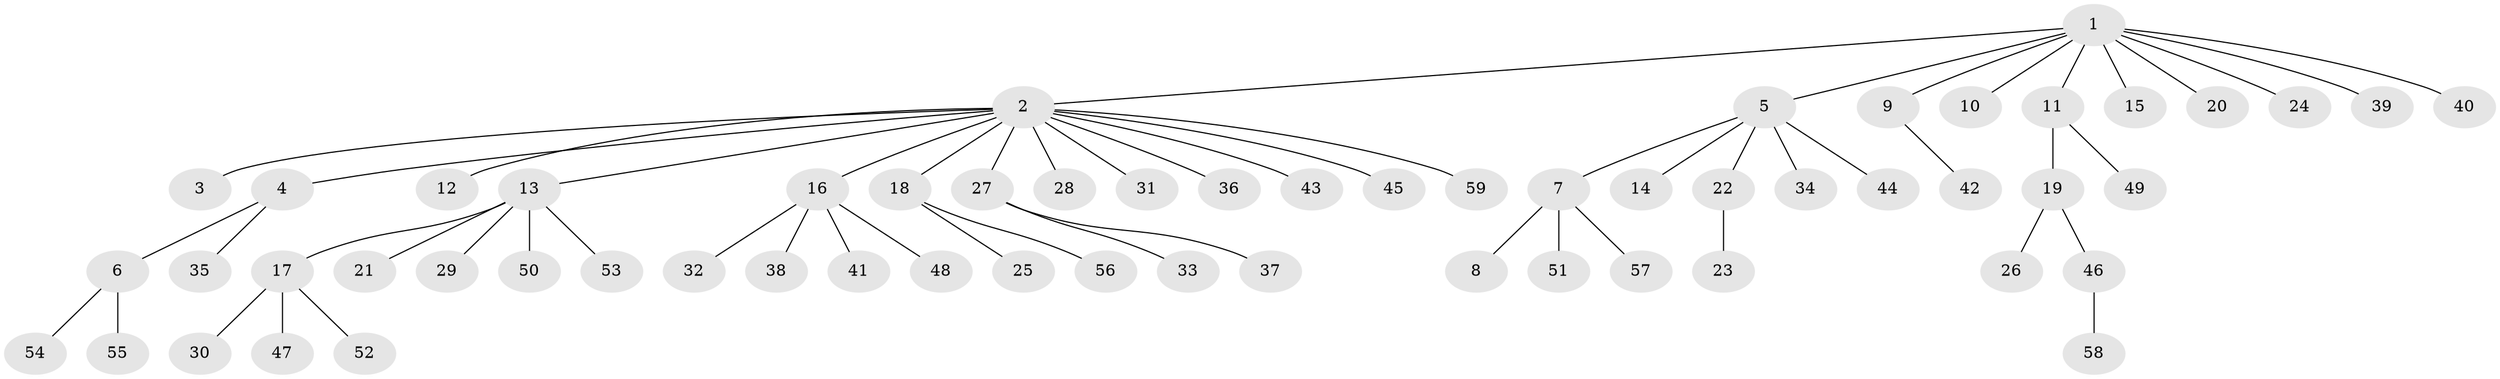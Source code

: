 // coarse degree distribution, {14: 0.021739130434782608, 13: 0.021739130434782608, 1: 0.782608695652174, 4: 0.06521739130434782, 3: 0.043478260869565216, 5: 0.021739130434782608, 2: 0.043478260869565216}
// Generated by graph-tools (version 1.1) at 2025/41/03/06/25 10:41:49]
// undirected, 59 vertices, 58 edges
graph export_dot {
graph [start="1"]
  node [color=gray90,style=filled];
  1;
  2;
  3;
  4;
  5;
  6;
  7;
  8;
  9;
  10;
  11;
  12;
  13;
  14;
  15;
  16;
  17;
  18;
  19;
  20;
  21;
  22;
  23;
  24;
  25;
  26;
  27;
  28;
  29;
  30;
  31;
  32;
  33;
  34;
  35;
  36;
  37;
  38;
  39;
  40;
  41;
  42;
  43;
  44;
  45;
  46;
  47;
  48;
  49;
  50;
  51;
  52;
  53;
  54;
  55;
  56;
  57;
  58;
  59;
  1 -- 2;
  1 -- 5;
  1 -- 9;
  1 -- 10;
  1 -- 11;
  1 -- 15;
  1 -- 20;
  1 -- 24;
  1 -- 39;
  1 -- 40;
  2 -- 3;
  2 -- 4;
  2 -- 12;
  2 -- 13;
  2 -- 16;
  2 -- 18;
  2 -- 27;
  2 -- 28;
  2 -- 31;
  2 -- 36;
  2 -- 43;
  2 -- 45;
  2 -- 59;
  4 -- 6;
  4 -- 35;
  5 -- 7;
  5 -- 14;
  5 -- 22;
  5 -- 34;
  5 -- 44;
  6 -- 54;
  6 -- 55;
  7 -- 8;
  7 -- 51;
  7 -- 57;
  9 -- 42;
  11 -- 19;
  11 -- 49;
  13 -- 17;
  13 -- 21;
  13 -- 29;
  13 -- 50;
  13 -- 53;
  16 -- 32;
  16 -- 38;
  16 -- 41;
  16 -- 48;
  17 -- 30;
  17 -- 47;
  17 -- 52;
  18 -- 25;
  18 -- 56;
  19 -- 26;
  19 -- 46;
  22 -- 23;
  27 -- 33;
  27 -- 37;
  46 -- 58;
}
